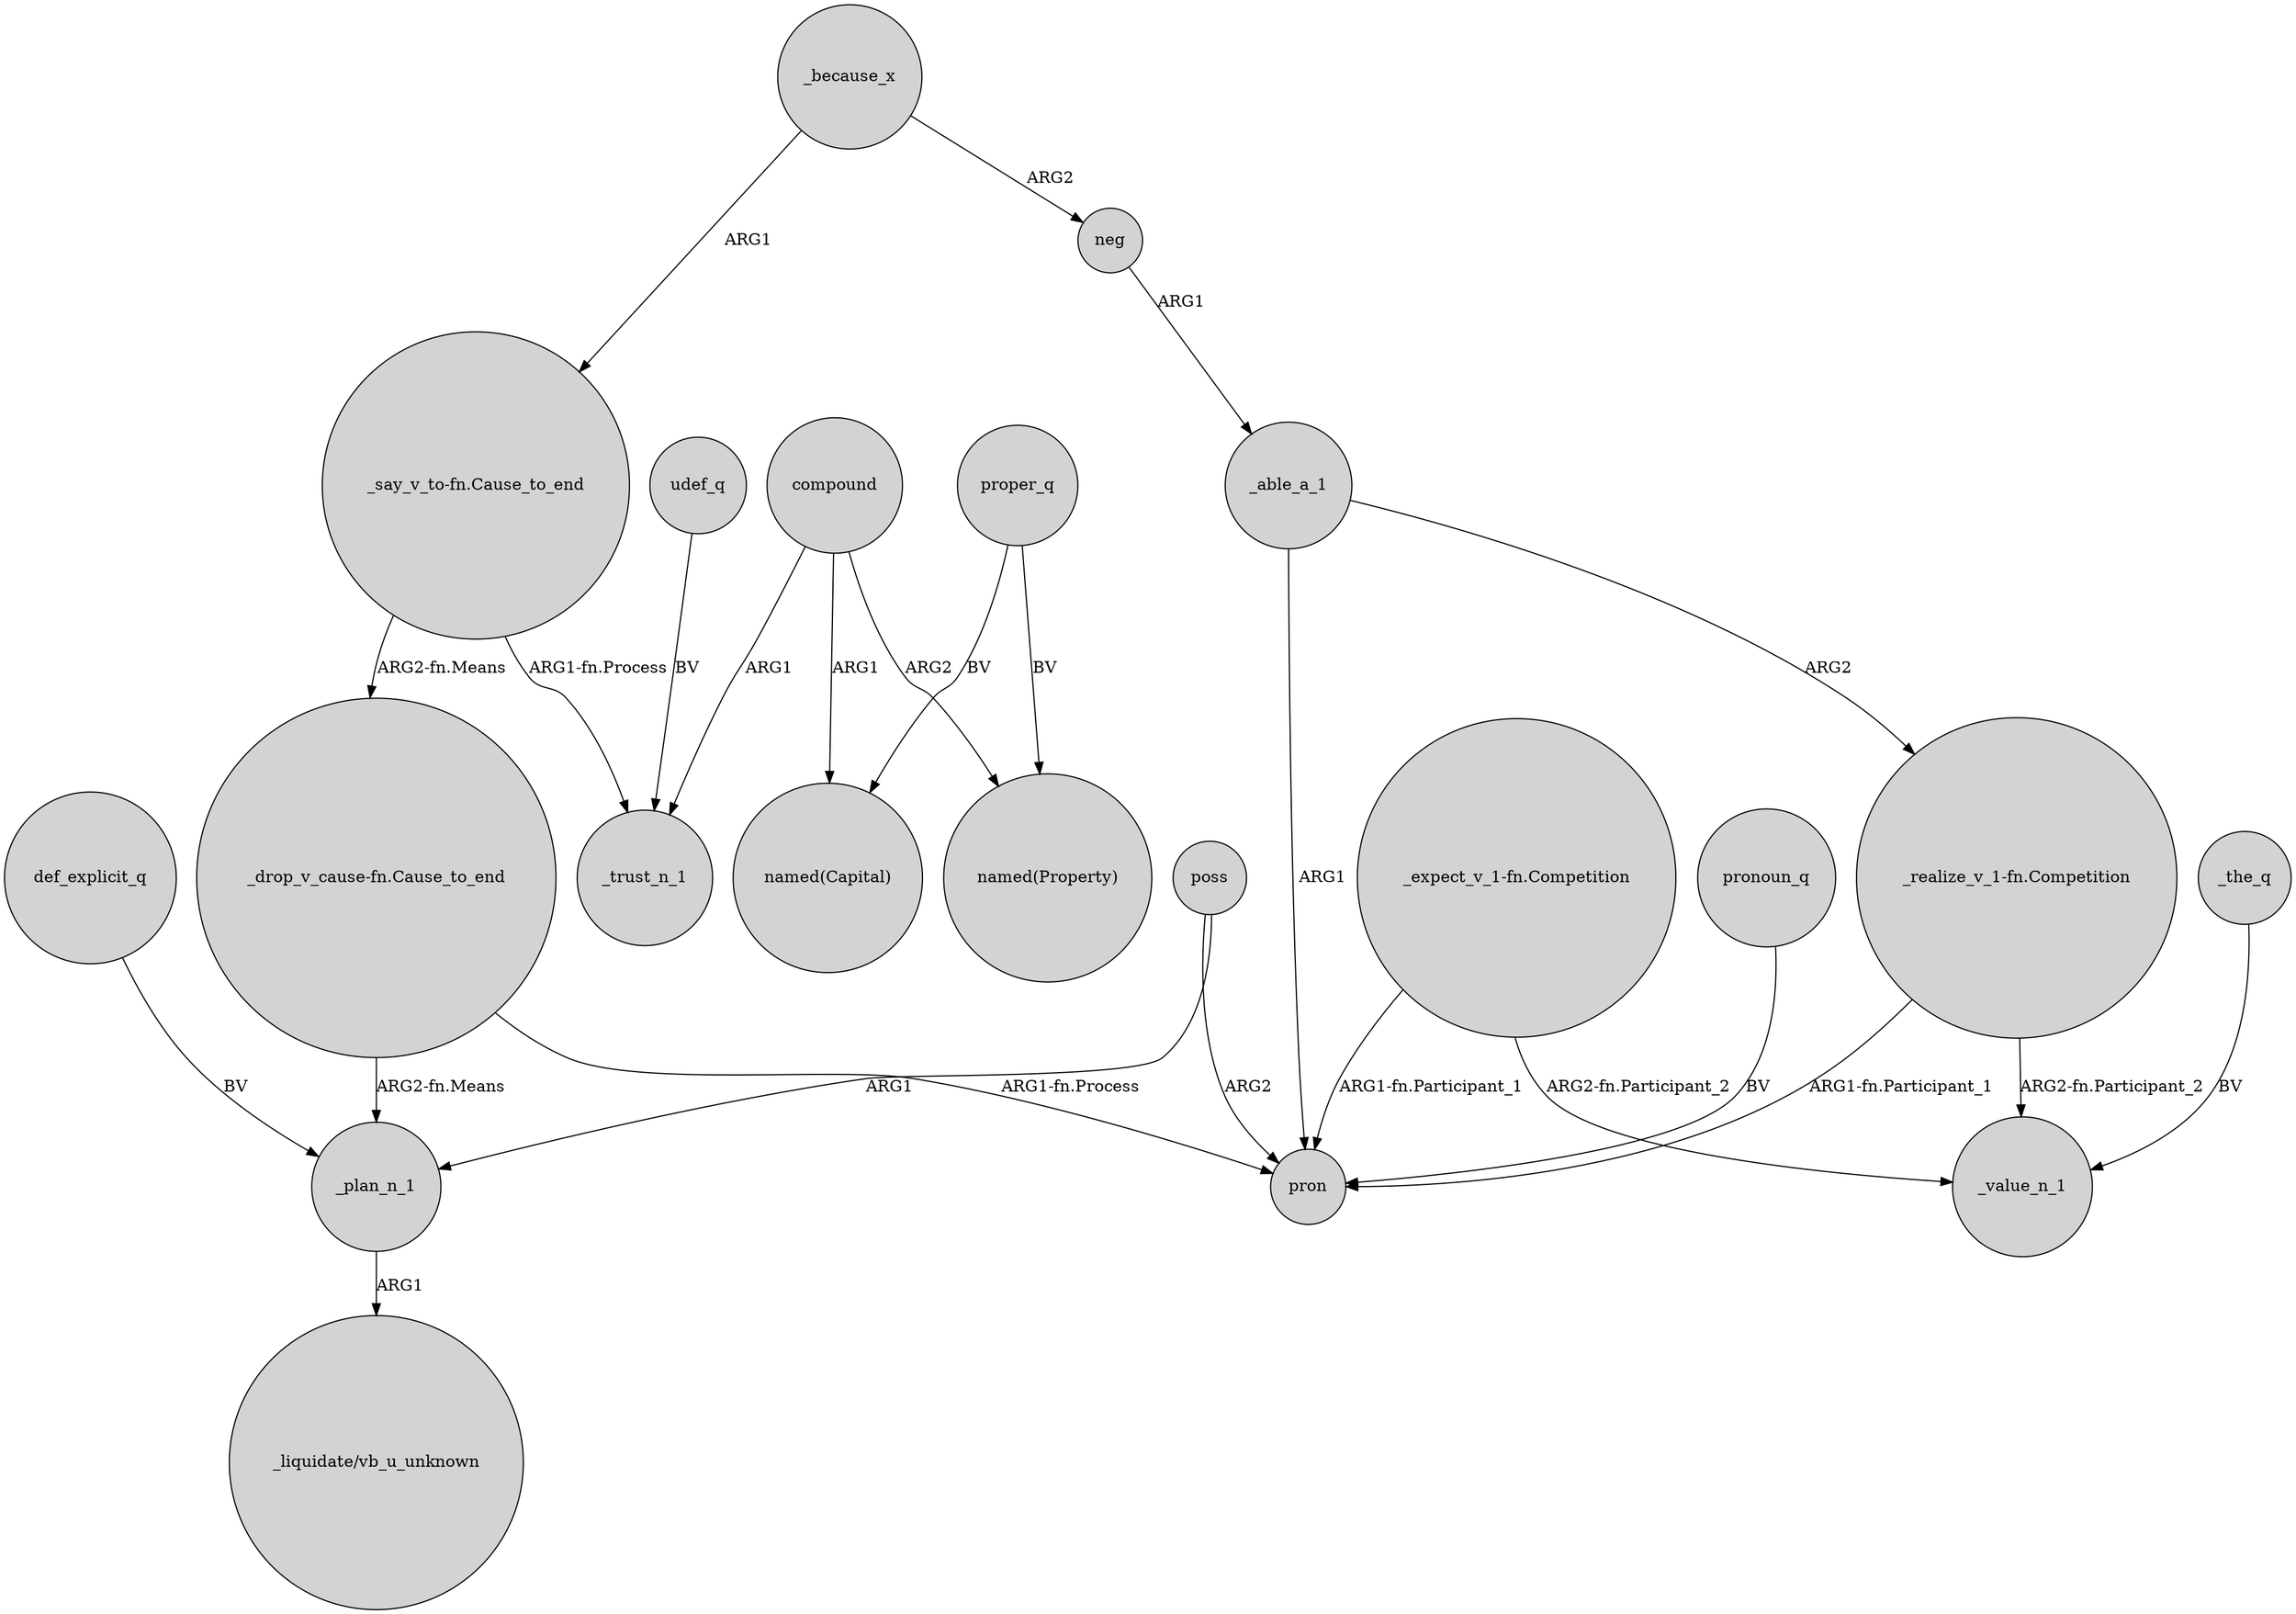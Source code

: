digraph {
	node [shape=circle style=filled]
	_able_a_1 -> pron [label=ARG1]
	proper_q -> "named(Property)" [label=BV]
	"_drop_v_cause-fn.Cause_to_end" -> _plan_n_1 [label="ARG2-fn.Means"]
	def_explicit_q -> _plan_n_1 [label=BV]
	proper_q -> "named(Capital)" [label=BV]
	_plan_n_1 -> "_liquidate/vb_u_unknown" [label=ARG1]
	_because_x -> "_say_v_to-fn.Cause_to_end" [label=ARG1]
	neg -> _able_a_1 [label=ARG1]
	"_drop_v_cause-fn.Cause_to_end" -> pron [label="ARG1-fn.Process"]
	pronoun_q -> pron [label=BV]
	"_expect_v_1-fn.Competition" -> pron [label="ARG1-fn.Participant_1"]
	"_realize_v_1-fn.Competition" -> pron [label="ARG1-fn.Participant_1"]
	poss -> pron [label=ARG2]
	udef_q -> _trust_n_1 [label=BV]
	poss -> _plan_n_1 [label=ARG1]
	compound -> _trust_n_1 [label=ARG1]
	"_realize_v_1-fn.Competition" -> _value_n_1 [label="ARG2-fn.Participant_2"]
	_the_q -> _value_n_1 [label=BV]
	_able_a_1 -> "_realize_v_1-fn.Competition" [label=ARG2]
	"_expect_v_1-fn.Competition" -> _value_n_1 [label="ARG2-fn.Participant_2"]
	compound -> "named(Capital)" [label=ARG1]
	"_say_v_to-fn.Cause_to_end" -> _trust_n_1 [label="ARG1-fn.Process"]
	compound -> "named(Property)" [label=ARG2]
	"_say_v_to-fn.Cause_to_end" -> "_drop_v_cause-fn.Cause_to_end" [label="ARG2-fn.Means"]
	_because_x -> neg [label=ARG2]
}
